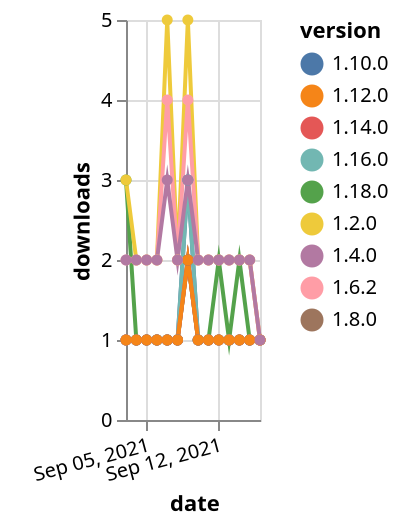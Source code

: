 {"$schema": "https://vega.github.io/schema/vega-lite/v5.json", "description": "A simple bar chart with embedded data.", "data": {"values": [{"date": "2021-09-03", "total": 123, "delta": 3, "version": "1.18.0"}, {"date": "2021-09-04", "total": 124, "delta": 1, "version": "1.18.0"}, {"date": "2021-09-05", "total": 125, "delta": 1, "version": "1.18.0"}, {"date": "2021-09-06", "total": 126, "delta": 1, "version": "1.18.0"}, {"date": "2021-09-07", "total": 127, "delta": 1, "version": "1.18.0"}, {"date": "2021-09-08", "total": 128, "delta": 1, "version": "1.18.0"}, {"date": "2021-09-09", "total": 130, "delta": 2, "version": "1.18.0"}, {"date": "2021-09-10", "total": 131, "delta": 1, "version": "1.18.0"}, {"date": "2021-09-11", "total": 132, "delta": 1, "version": "1.18.0"}, {"date": "2021-09-12", "total": 134, "delta": 2, "version": "1.18.0"}, {"date": "2021-09-13", "total": 135, "delta": 1, "version": "1.18.0"}, {"date": "2021-09-14", "total": 137, "delta": 2, "version": "1.18.0"}, {"date": "2021-09-15", "total": 138, "delta": 1, "version": "1.18.0"}, {"date": "2021-09-16", "total": 139, "delta": 1, "version": "1.18.0"}, {"date": "2021-09-03", "total": 233, "delta": 1, "version": "1.8.0"}, {"date": "2021-09-04", "total": 234, "delta": 1, "version": "1.8.0"}, {"date": "2021-09-05", "total": 235, "delta": 1, "version": "1.8.0"}, {"date": "2021-09-06", "total": 236, "delta": 1, "version": "1.8.0"}, {"date": "2021-09-07", "total": 237, "delta": 1, "version": "1.8.0"}, {"date": "2021-09-08", "total": 238, "delta": 1, "version": "1.8.0"}, {"date": "2021-09-09", "total": 240, "delta": 2, "version": "1.8.0"}, {"date": "2021-09-10", "total": 241, "delta": 1, "version": "1.8.0"}, {"date": "2021-09-11", "total": 242, "delta": 1, "version": "1.8.0"}, {"date": "2021-09-12", "total": 243, "delta": 1, "version": "1.8.0"}, {"date": "2021-09-13", "total": 244, "delta": 1, "version": "1.8.0"}, {"date": "2021-09-14", "total": 245, "delta": 1, "version": "1.8.0"}, {"date": "2021-09-15", "total": 246, "delta": 1, "version": "1.8.0"}, {"date": "2021-09-16", "total": 247, "delta": 1, "version": "1.8.0"}, {"date": "2021-09-03", "total": 330, "delta": 1, "version": "1.10.0"}, {"date": "2021-09-04", "total": 331, "delta": 1, "version": "1.10.0"}, {"date": "2021-09-05", "total": 332, "delta": 1, "version": "1.10.0"}, {"date": "2021-09-06", "total": 333, "delta": 1, "version": "1.10.0"}, {"date": "2021-09-07", "total": 334, "delta": 1, "version": "1.10.0"}, {"date": "2021-09-08", "total": 335, "delta": 1, "version": "1.10.0"}, {"date": "2021-09-09", "total": 338, "delta": 3, "version": "1.10.0"}, {"date": "2021-09-10", "total": 339, "delta": 1, "version": "1.10.0"}, {"date": "2021-09-11", "total": 340, "delta": 1, "version": "1.10.0"}, {"date": "2021-09-12", "total": 341, "delta": 1, "version": "1.10.0"}, {"date": "2021-09-13", "total": 342, "delta": 1, "version": "1.10.0"}, {"date": "2021-09-14", "total": 343, "delta": 1, "version": "1.10.0"}, {"date": "2021-09-15", "total": 344, "delta": 1, "version": "1.10.0"}, {"date": "2021-09-16", "total": 345, "delta": 1, "version": "1.10.0"}, {"date": "2021-09-03", "total": 178, "delta": 1, "version": "1.16.0"}, {"date": "2021-09-04", "total": 179, "delta": 1, "version": "1.16.0"}, {"date": "2021-09-05", "total": 180, "delta": 1, "version": "1.16.0"}, {"date": "2021-09-06", "total": 181, "delta": 1, "version": "1.16.0"}, {"date": "2021-09-07", "total": 182, "delta": 1, "version": "1.16.0"}, {"date": "2021-09-08", "total": 183, "delta": 1, "version": "1.16.0"}, {"date": "2021-09-09", "total": 186, "delta": 3, "version": "1.16.0"}, {"date": "2021-09-10", "total": 187, "delta": 1, "version": "1.16.0"}, {"date": "2021-09-11", "total": 188, "delta": 1, "version": "1.16.0"}, {"date": "2021-09-12", "total": 189, "delta": 1, "version": "1.16.0"}, {"date": "2021-09-13", "total": 190, "delta": 1, "version": "1.16.0"}, {"date": "2021-09-14", "total": 191, "delta": 1, "version": "1.16.0"}, {"date": "2021-09-15", "total": 192, "delta": 1, "version": "1.16.0"}, {"date": "2021-09-16", "total": 193, "delta": 1, "version": "1.16.0"}, {"date": "2021-09-03", "total": 3737, "delta": 3, "version": "1.2.0"}, {"date": "2021-09-04", "total": 3739, "delta": 2, "version": "1.2.0"}, {"date": "2021-09-05", "total": 3741, "delta": 2, "version": "1.2.0"}, {"date": "2021-09-06", "total": 3743, "delta": 2, "version": "1.2.0"}, {"date": "2021-09-07", "total": 3748, "delta": 5, "version": "1.2.0"}, {"date": "2021-09-08", "total": 3750, "delta": 2, "version": "1.2.0"}, {"date": "2021-09-09", "total": 3755, "delta": 5, "version": "1.2.0"}, {"date": "2021-09-10", "total": 3757, "delta": 2, "version": "1.2.0"}, {"date": "2021-09-11", "total": 3759, "delta": 2, "version": "1.2.0"}, {"date": "2021-09-12", "total": 3761, "delta": 2, "version": "1.2.0"}, {"date": "2021-09-13", "total": 3763, "delta": 2, "version": "1.2.0"}, {"date": "2021-09-14", "total": 3765, "delta": 2, "version": "1.2.0"}, {"date": "2021-09-15", "total": 3767, "delta": 2, "version": "1.2.0"}, {"date": "2021-09-16", "total": 3768, "delta": 1, "version": "1.2.0"}, {"date": "2021-09-03", "total": 156, "delta": 1, "version": "1.14.0"}, {"date": "2021-09-04", "total": 157, "delta": 1, "version": "1.14.0"}, {"date": "2021-09-05", "total": 158, "delta": 1, "version": "1.14.0"}, {"date": "2021-09-06", "total": 159, "delta": 1, "version": "1.14.0"}, {"date": "2021-09-07", "total": 160, "delta": 1, "version": "1.14.0"}, {"date": "2021-09-08", "total": 161, "delta": 1, "version": "1.14.0"}, {"date": "2021-09-09", "total": 163, "delta": 2, "version": "1.14.0"}, {"date": "2021-09-10", "total": 164, "delta": 1, "version": "1.14.0"}, {"date": "2021-09-11", "total": 165, "delta": 1, "version": "1.14.0"}, {"date": "2021-09-12", "total": 166, "delta": 1, "version": "1.14.0"}, {"date": "2021-09-13", "total": 167, "delta": 1, "version": "1.14.0"}, {"date": "2021-09-14", "total": 168, "delta": 1, "version": "1.14.0"}, {"date": "2021-09-15", "total": 169, "delta": 1, "version": "1.14.0"}, {"date": "2021-09-16", "total": 170, "delta": 1, "version": "1.14.0"}, {"date": "2021-09-03", "total": 2550, "delta": 2, "version": "1.6.2"}, {"date": "2021-09-04", "total": 2552, "delta": 2, "version": "1.6.2"}, {"date": "2021-09-05", "total": 2554, "delta": 2, "version": "1.6.2"}, {"date": "2021-09-06", "total": 2556, "delta": 2, "version": "1.6.2"}, {"date": "2021-09-07", "total": 2560, "delta": 4, "version": "1.6.2"}, {"date": "2021-09-08", "total": 2562, "delta": 2, "version": "1.6.2"}, {"date": "2021-09-09", "total": 2566, "delta": 4, "version": "1.6.2"}, {"date": "2021-09-10", "total": 2568, "delta": 2, "version": "1.6.2"}, {"date": "2021-09-11", "total": 2570, "delta": 2, "version": "1.6.2"}, {"date": "2021-09-12", "total": 2572, "delta": 2, "version": "1.6.2"}, {"date": "2021-09-13", "total": 2574, "delta": 2, "version": "1.6.2"}, {"date": "2021-09-14", "total": 2576, "delta": 2, "version": "1.6.2"}, {"date": "2021-09-15", "total": 2578, "delta": 2, "version": "1.6.2"}, {"date": "2021-09-16", "total": 2579, "delta": 1, "version": "1.6.2"}, {"date": "2021-09-03", "total": 187, "delta": 1, "version": "1.12.0"}, {"date": "2021-09-04", "total": 188, "delta": 1, "version": "1.12.0"}, {"date": "2021-09-05", "total": 189, "delta": 1, "version": "1.12.0"}, {"date": "2021-09-06", "total": 190, "delta": 1, "version": "1.12.0"}, {"date": "2021-09-07", "total": 191, "delta": 1, "version": "1.12.0"}, {"date": "2021-09-08", "total": 192, "delta": 1, "version": "1.12.0"}, {"date": "2021-09-09", "total": 194, "delta": 2, "version": "1.12.0"}, {"date": "2021-09-10", "total": 195, "delta": 1, "version": "1.12.0"}, {"date": "2021-09-11", "total": 196, "delta": 1, "version": "1.12.0"}, {"date": "2021-09-12", "total": 197, "delta": 1, "version": "1.12.0"}, {"date": "2021-09-13", "total": 198, "delta": 1, "version": "1.12.0"}, {"date": "2021-09-14", "total": 199, "delta": 1, "version": "1.12.0"}, {"date": "2021-09-15", "total": 200, "delta": 1, "version": "1.12.0"}, {"date": "2021-09-16", "total": 201, "delta": 1, "version": "1.12.0"}, {"date": "2021-09-03", "total": 2646, "delta": 2, "version": "1.4.0"}, {"date": "2021-09-04", "total": 2648, "delta": 2, "version": "1.4.0"}, {"date": "2021-09-05", "total": 2650, "delta": 2, "version": "1.4.0"}, {"date": "2021-09-06", "total": 2652, "delta": 2, "version": "1.4.0"}, {"date": "2021-09-07", "total": 2655, "delta": 3, "version": "1.4.0"}, {"date": "2021-09-08", "total": 2657, "delta": 2, "version": "1.4.0"}, {"date": "2021-09-09", "total": 2660, "delta": 3, "version": "1.4.0"}, {"date": "2021-09-10", "total": 2662, "delta": 2, "version": "1.4.0"}, {"date": "2021-09-11", "total": 2664, "delta": 2, "version": "1.4.0"}, {"date": "2021-09-12", "total": 2666, "delta": 2, "version": "1.4.0"}, {"date": "2021-09-13", "total": 2668, "delta": 2, "version": "1.4.0"}, {"date": "2021-09-14", "total": 2670, "delta": 2, "version": "1.4.0"}, {"date": "2021-09-15", "total": 2672, "delta": 2, "version": "1.4.0"}, {"date": "2021-09-16", "total": 2673, "delta": 1, "version": "1.4.0"}]}, "width": "container", "mark": {"type": "line", "point": {"filled": true}}, "encoding": {"x": {"field": "date", "type": "temporal", "timeUnit": "yearmonthdate", "title": "date", "axis": {"labelAngle": -15}}, "y": {"field": "delta", "type": "quantitative", "title": "downloads"}, "color": {"field": "version", "type": "nominal"}, "tooltip": {"field": "delta"}}}